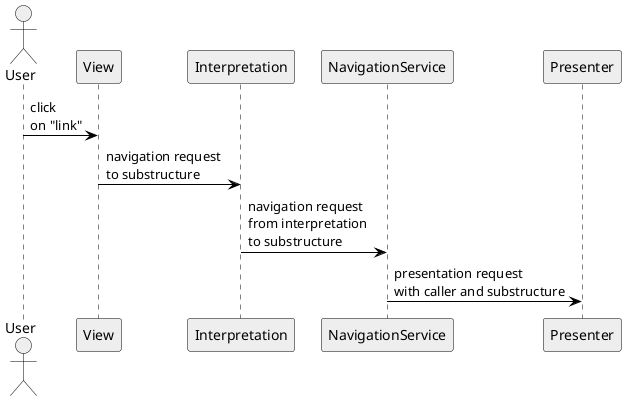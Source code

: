 @startuml
skinparam sequence {
    ParticipantBorderColor Black
    ParticipantBackgroundColor #EEE
    ParticipantBorderColor Black
    ArrowColor Black
    ActorBorderColor Black
    ActorBackgroundColor #EEE
    LifeLineBorderColor Black
}

actor User
User -> View                    : click \non "link"
View -> Interpretation          : navigation request \nto substructure
Interpretation -> NavigationService : navigation request \nfrom interpretation \nto substructure
NavigationService -> Presenter         : presentation request \nwith caller and substructure
@enduml